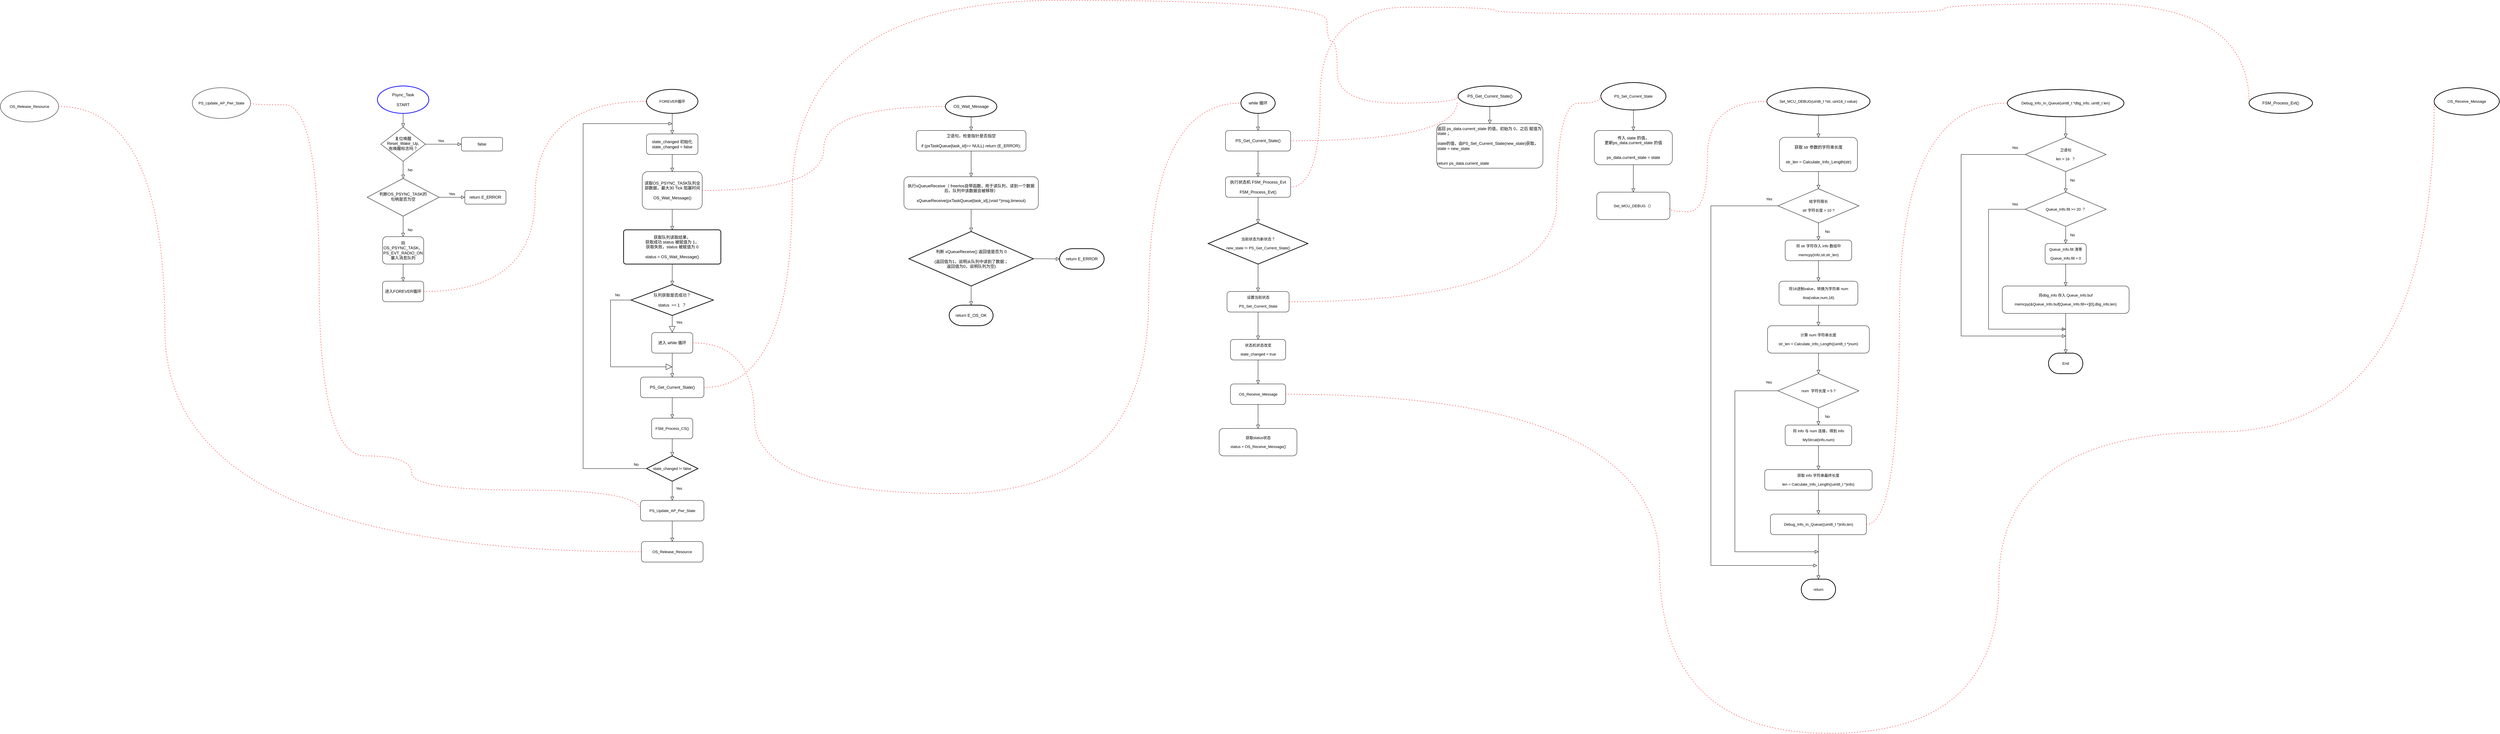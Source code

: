 <mxfile version="21.1.1" type="github">
  <diagram id="C5RBs43oDa-KdzZeNtuy" name="Page-1">
    <mxGraphModel dx="4361" dy="1965" grid="1" gridSize="10" guides="1" tooltips="1" connect="1" arrows="1" fold="1" page="1" pageScale="1" pageWidth="827" pageHeight="1169" math="0" shadow="0">
      <root>
        <mxCell id="WIyWlLk6GJQsqaUBKTNV-0" />
        <mxCell id="WIyWlLk6GJQsqaUBKTNV-1" parent="WIyWlLk6GJQsqaUBKTNV-0" />
        <mxCell id="h0zI696RxbgCG7kidYG2-146" value="" style="edgeStyle=orthogonalEdgeStyle;shape=connector;rounded=0;orthogonalLoop=1;jettySize=auto;html=1;shadow=0;labelBackgroundColor=none;strokeColor=default;strokeWidth=1;fontFamily=Helvetica;fontSize=11;fontColor=default;endArrow=block;endFill=0;endSize=8;" edge="1" parent="WIyWlLk6GJQsqaUBKTNV-1" source="h0zI696RxbgCG7kidYG2-1" target="h0zI696RxbgCG7kidYG2-6">
          <mxGeometry relative="1" as="geometry" />
        </mxCell>
        <mxCell id="h0zI696RxbgCG7kidYG2-1" value="state_changed 初始化&lt;br&gt;state_changed = false" style="rounded=1;whiteSpace=wrap;html=1;" vertex="1" parent="WIyWlLk6GJQsqaUBKTNV-1">
          <mxGeometry x="-35" y="170" width="150" height="60" as="geometry" />
        </mxCell>
        <mxCell id="h0zI696RxbgCG7kidYG2-145" value="" style="edgeStyle=orthogonalEdgeStyle;shape=connector;rounded=0;orthogonalLoop=1;jettySize=auto;html=1;shadow=0;labelBackgroundColor=none;strokeColor=default;strokeWidth=1;fontFamily=Helvetica;fontSize=11;fontColor=default;endArrow=block;endFill=0;endSize=8;" edge="1" parent="WIyWlLk6GJQsqaUBKTNV-1" source="h0zI696RxbgCG7kidYG2-6" target="h0zI696RxbgCG7kidYG2-34">
          <mxGeometry relative="1" as="geometry" />
        </mxCell>
        <mxCell id="h0zI696RxbgCG7kidYG2-6" value="读取OS_PSYNC_TASK队列全部数据，最大30 Tick 阻塞时间&lt;br&gt;&lt;br&gt;OS_Wait_Message()" style="rounded=1;whiteSpace=wrap;html=1;" vertex="1" parent="WIyWlLk6GJQsqaUBKTNV-1">
          <mxGeometry x="-47.5" y="280" width="175" height="110" as="geometry" />
        </mxCell>
        <mxCell id="h0zI696RxbgCG7kidYG2-151" value="" style="edgeStyle=orthogonalEdgeStyle;shape=connector;rounded=0;orthogonalLoop=1;jettySize=auto;html=1;shadow=0;labelBackgroundColor=none;strokeColor=default;strokeWidth=1;fontFamily=Helvetica;fontSize=11;fontColor=default;endArrow=block;endFill=0;endSize=8;" edge="1" parent="WIyWlLk6GJQsqaUBKTNV-1" source="h0zI696RxbgCG7kidYG2-9" target="h0zI696RxbgCG7kidYG2-16">
          <mxGeometry relative="1" as="geometry" />
        </mxCell>
        <mxCell id="h0zI696RxbgCG7kidYG2-9" value="卫语句，检查指针是否指空&lt;br&gt;&lt;br&gt;if (pxTaskQueue[task_id]== NULL) return (E_ERROR);" style="rounded=1;whiteSpace=wrap;html=1;" vertex="1" parent="WIyWlLk6GJQsqaUBKTNV-1">
          <mxGeometry x="752" y="160" width="320" height="60" as="geometry" />
        </mxCell>
        <mxCell id="h0zI696RxbgCG7kidYG2-152" value="" style="edgeStyle=orthogonalEdgeStyle;shape=connector;rounded=0;orthogonalLoop=1;jettySize=auto;html=1;shadow=0;labelBackgroundColor=none;strokeColor=default;strokeWidth=1;fontFamily=Helvetica;fontSize=11;fontColor=default;endArrow=block;endFill=0;endSize=8;" edge="1" parent="WIyWlLk6GJQsqaUBKTNV-1" source="h0zI696RxbgCG7kidYG2-16" target="h0zI696RxbgCG7kidYG2-22">
          <mxGeometry relative="1" as="geometry" />
        </mxCell>
        <mxCell id="h0zI696RxbgCG7kidYG2-16" value="执行xQueueReceive（ freertos自带函数，用于读队列，读到一个数据后，队列中该数据会被移除）&lt;br&gt;&lt;br&gt;xQueueReceive(pxTaskQueue[task_id],(void *)msg,timeout)" style="rounded=1;whiteSpace=wrap;html=1;" vertex="1" parent="WIyWlLk6GJQsqaUBKTNV-1">
          <mxGeometry x="716" y="295" width="392" height="95" as="geometry" />
        </mxCell>
        <mxCell id="h0zI696RxbgCG7kidYG2-153" value="" style="edgeStyle=orthogonalEdgeStyle;shape=connector;rounded=0;orthogonalLoop=1;jettySize=auto;html=1;shadow=0;labelBackgroundColor=none;strokeColor=default;strokeWidth=1;fontFamily=Helvetica;fontSize=11;fontColor=default;endArrow=block;endFill=0;endSize=8;" edge="1" parent="WIyWlLk6GJQsqaUBKTNV-1" source="h0zI696RxbgCG7kidYG2-22" target="h0zI696RxbgCG7kidYG2-29">
          <mxGeometry relative="1" as="geometry" />
        </mxCell>
        <mxCell id="h0zI696RxbgCG7kidYG2-154" value="" style="edgeStyle=orthogonalEdgeStyle;shape=connector;rounded=0;orthogonalLoop=1;jettySize=auto;html=1;shadow=0;labelBackgroundColor=none;strokeColor=default;strokeWidth=1;fontFamily=Helvetica;fontSize=11;fontColor=default;endArrow=block;endFill=0;endSize=8;" edge="1" parent="WIyWlLk6GJQsqaUBKTNV-1" source="h0zI696RxbgCG7kidYG2-22" target="h0zI696RxbgCG7kidYG2-26">
          <mxGeometry relative="1" as="geometry" />
        </mxCell>
        <mxCell id="h0zI696RxbgCG7kidYG2-22" value="判断 xQueueReceive() 返回值是否为 0&lt;br&gt;&lt;br&gt;(返回值为1，说明从队列中读到了数据；&lt;br&gt;返回值为0，说明队列为空)" style="strokeWidth=2;html=1;shape=mxgraph.flowchart.decision;whiteSpace=wrap;rounded=1;strokeColor=default;fontFamily=Helvetica;fontSize=12;fontColor=default;fillColor=default;" vertex="1" parent="WIyWlLk6GJQsqaUBKTNV-1">
          <mxGeometry x="730.5" y="455" width="363" height="159" as="geometry" />
        </mxCell>
        <mxCell id="h0zI696RxbgCG7kidYG2-26" value="return&amp;nbsp;E_OS_OK" style="strokeWidth=2;html=1;shape=mxgraph.flowchart.terminator;whiteSpace=wrap;rounded=1;strokeColor=default;fontFamily=Helvetica;fontSize=12;fontColor=default;fillColor=default;" vertex="1" parent="WIyWlLk6GJQsqaUBKTNV-1">
          <mxGeometry x="848" y="670" width="128" height="60" as="geometry" />
        </mxCell>
        <mxCell id="h0zI696RxbgCG7kidYG2-150" value="" style="edgeStyle=orthogonalEdgeStyle;shape=connector;rounded=0;orthogonalLoop=1;jettySize=auto;html=1;shadow=0;labelBackgroundColor=none;strokeColor=default;strokeWidth=1;fontFamily=Helvetica;fontSize=11;fontColor=default;endArrow=block;endFill=0;endSize=8;" edge="1" parent="WIyWlLk6GJQsqaUBKTNV-1" source="h0zI696RxbgCG7kidYG2-28" target="h0zI696RxbgCG7kidYG2-9">
          <mxGeometry relative="1" as="geometry" />
        </mxCell>
        <mxCell id="h0zI696RxbgCG7kidYG2-28" value="OS_Wait_Message" style="strokeWidth=2;html=1;shape=mxgraph.flowchart.start_1;whiteSpace=wrap;rounded=1;strokeColor=default;fontFamily=Helvetica;fontSize=12;fontColor=default;fillColor=default;" vertex="1" parent="WIyWlLk6GJQsqaUBKTNV-1">
          <mxGeometry x="837" y="60" width="150" height="60" as="geometry" />
        </mxCell>
        <mxCell id="h0zI696RxbgCG7kidYG2-29" value="return&amp;nbsp;E_ERROR" style="strokeWidth=2;html=1;shape=mxgraph.flowchart.terminator;whiteSpace=wrap;rounded=1;strokeColor=default;fontFamily=Helvetica;fontSize=12;fontColor=default;fillColor=default;" vertex="1" parent="WIyWlLk6GJQsqaUBKTNV-1">
          <mxGeometry x="1170" y="505" width="130" height="60" as="geometry" />
        </mxCell>
        <mxCell id="h0zI696RxbgCG7kidYG2-116" value="" style="edgeStyle=orthogonalEdgeStyle;shape=connector;rounded=0;orthogonalLoop=1;jettySize=auto;html=1;shadow=0;labelBackgroundColor=none;strokeColor=default;strokeWidth=1;fontFamily=Helvetica;fontSize=11;fontColor=default;endArrow=block;endFill=0;endSize=8;" edge="1" parent="WIyWlLk6GJQsqaUBKTNV-1" source="h0zI696RxbgCG7kidYG2-34" target="h0zI696RxbgCG7kidYG2-37">
          <mxGeometry relative="1" as="geometry" />
        </mxCell>
        <mxCell id="h0zI696RxbgCG7kidYG2-34" value="获取队列读取结果，&lt;br&gt;获取成功 status 被赋值为 1，&lt;br&gt;获取失败，status 被赋值为 0&lt;br&gt;&lt;br&gt;status = OS_Wait_Message()" style="rounded=1;whiteSpace=wrap;html=1;absoluteArcSize=1;arcSize=14;strokeWidth=2;strokeColor=default;fontFamily=Helvetica;fontSize=12;fontColor=default;fillColor=default;fontStyle=0" vertex="1" parent="WIyWlLk6GJQsqaUBKTNV-1">
          <mxGeometry x="-101.87" y="450" width="283.75" height="100" as="geometry" />
        </mxCell>
        <mxCell id="h0zI696RxbgCG7kidYG2-37" value="队列获取是否成功？&lt;br&gt;&lt;br&gt;status&amp;nbsp; == 1&amp;nbsp; ？" style="strokeWidth=2;html=1;shape=mxgraph.flowchart.decision;whiteSpace=wrap;rounded=1;strokeColor=default;fontFamily=Helvetica;fontSize=12;fontColor=default;fillColor=default;" vertex="1" parent="WIyWlLk6GJQsqaUBKTNV-1">
          <mxGeometry x="-80" y="610" width="240" height="90" as="geometry" />
        </mxCell>
        <mxCell id="h0zI696RxbgCG7kidYG2-200" value="" style="edgeStyle=orthogonalEdgeStyle;shape=connector;rounded=0;orthogonalLoop=1;jettySize=auto;html=1;shadow=0;labelBackgroundColor=none;strokeColor=default;strokeWidth=1;fontFamily=Helvetica;fontSize=11;fontColor=default;endArrow=block;endFill=0;endSize=8;" edge="1" parent="WIyWlLk6GJQsqaUBKTNV-1" source="h0zI696RxbgCG7kidYG2-40" target="h0zI696RxbgCG7kidYG2-198">
          <mxGeometry relative="1" as="geometry" />
        </mxCell>
        <mxCell id="h0zI696RxbgCG7kidYG2-40" value="PS_Get_Current_State()" style="rounded=1;whiteSpace=wrap;html=1;strokeColor=default;fontFamily=Helvetica;fontSize=12;fontColor=default;fillColor=default;" vertex="1" parent="WIyWlLk6GJQsqaUBKTNV-1">
          <mxGeometry x="1654" y="160" width="190" height="60" as="geometry" />
        </mxCell>
        <mxCell id="h0zI696RxbgCG7kidYG2-77" value="" style="edgeStyle=orthogonalEdgeStyle;shape=connector;rounded=0;orthogonalLoop=1;jettySize=auto;html=1;shadow=0;labelBackgroundColor=none;strokeColor=default;strokeWidth=1;fontFamily=Helvetica;fontSize=11;fontColor=default;endArrow=block;endFill=0;endSize=8;exitX=0.5;exitY=1;exitDx=0;exitDy=0;" edge="1" parent="WIyWlLk6GJQsqaUBKTNV-1" source="h0zI696RxbgCG7kidYG2-44" target="h0zI696RxbgCG7kidYG2-54">
          <mxGeometry relative="1" as="geometry">
            <Array as="points" />
          </mxGeometry>
        </mxCell>
        <mxCell id="h0zI696RxbgCG7kidYG2-44" value="进入 while 循环" style="rounded=1;whiteSpace=wrap;html=1;strokeColor=default;fontFamily=Helvetica;fontSize=12;fontColor=default;fillColor=default;" vertex="1" parent="WIyWlLk6GJQsqaUBKTNV-1">
          <mxGeometry x="-20" y="750" width="120" height="60" as="geometry" />
        </mxCell>
        <mxCell id="h0zI696RxbgCG7kidYG2-155" value="" style="edgeStyle=orthogonalEdgeStyle;shape=connector;rounded=0;orthogonalLoop=1;jettySize=auto;html=1;shadow=0;labelBackgroundColor=none;strokeColor=default;strokeWidth=1;fontFamily=Helvetica;fontSize=11;fontColor=default;endArrow=block;endFill=0;endSize=8;" edge="1" parent="WIyWlLk6GJQsqaUBKTNV-1" source="h0zI696RxbgCG7kidYG2-45" target="h0zI696RxbgCG7kidYG2-40">
          <mxGeometry relative="1" as="geometry" />
        </mxCell>
        <mxCell id="h0zI696RxbgCG7kidYG2-45" value="while 循环" style="strokeWidth=2;html=1;shape=mxgraph.flowchart.start_1;whiteSpace=wrap;rounded=1;strokeColor=default;fontFamily=Helvetica;fontSize=12;fontColor=default;fillColor=default;" vertex="1" parent="WIyWlLk6GJQsqaUBKTNV-1">
          <mxGeometry x="1699" y="50" width="100" height="60" as="geometry" />
        </mxCell>
        <mxCell id="h0zI696RxbgCG7kidYG2-51" value="" style="endArrow=none;dashed=1;html=1;dashPattern=1 3;strokeWidth=2;rounded=0;fontFamily=Helvetica;fontSize=12;fontColor=default;exitX=1;exitY=0.5;exitDx=0;exitDy=0;entryX=0;entryY=0.5;entryDx=0;entryDy=0;entryPerimeter=0;edgeStyle=orthogonalEdgeStyle;curved=1;fillColor=#FF3333;strokeColor=#FF3333;" edge="1" parent="WIyWlLk6GJQsqaUBKTNV-1" source="h0zI696RxbgCG7kidYG2-6" target="h0zI696RxbgCG7kidYG2-28">
          <mxGeometry width="50" height="50" relative="1" as="geometry">
            <mxPoint x="330" y="520" as="sourcePoint" />
            <mxPoint x="550" y="470" as="targetPoint" />
          </mxGeometry>
        </mxCell>
        <mxCell id="h0zI696RxbgCG7kidYG2-53" value="" style="endArrow=none;dashed=1;html=1;dashPattern=1 3;strokeWidth=2;rounded=0;fontFamily=Helvetica;fontSize=12;fontColor=default;exitX=1;exitY=0.5;exitDx=0;exitDy=0;edgeStyle=orthogonalEdgeStyle;curved=1;fillColor=#FF3333;strokeColor=#FF3333;entryX=0;entryY=0.5;entryDx=0;entryDy=0;entryPerimeter=0;" edge="1" parent="WIyWlLk6GJQsqaUBKTNV-1" source="h0zI696RxbgCG7kidYG2-44" target="h0zI696RxbgCG7kidYG2-45">
          <mxGeometry width="50" height="50" relative="1" as="geometry">
            <mxPoint x="970.43" y="885" as="sourcePoint" />
            <mxPoint x="1690" y="80" as="targetPoint" />
            <Array as="points">
              <mxPoint x="280" y="1220" />
              <mxPoint x="1430" y="1220" />
              <mxPoint x="1430" y="80" />
            </Array>
          </mxGeometry>
        </mxCell>
        <mxCell id="h0zI696RxbgCG7kidYG2-158" value="" style="edgeStyle=orthogonalEdgeStyle;shape=connector;rounded=0;orthogonalLoop=1;jettySize=auto;html=1;shadow=0;labelBackgroundColor=none;strokeColor=default;strokeWidth=1;fontFamily=Helvetica;fontSize=11;fontColor=default;endArrow=block;endFill=0;endSize=8;" edge="1" parent="WIyWlLk6GJQsqaUBKTNV-1" source="h0zI696RxbgCG7kidYG2-54" target="h0zI696RxbgCG7kidYG2-157">
          <mxGeometry relative="1" as="geometry" />
        </mxCell>
        <mxCell id="h0zI696RxbgCG7kidYG2-54" value="PS_Get_Current_State()" style="rounded=1;whiteSpace=wrap;html=1;strokeColor=default;fontFamily=Helvetica;fontSize=12;fontColor=default;fillColor=default;" vertex="1" parent="WIyWlLk6GJQsqaUBKTNV-1">
          <mxGeometry x="-52.49" y="880" width="185" height="60" as="geometry" />
        </mxCell>
        <mxCell id="h0zI696RxbgCG7kidYG2-55" value="返回 ps_data.current_state 的值，初始为 0，之后 赋值为 state；&lt;br&gt;&lt;br&gt;&lt;div style=&quot;&quot;&gt;&lt;span style=&quot;background-color: initial;&quot;&gt;state的值，由PS_Set_Current_State(new_state)获取，state = new_state&lt;/span&gt;&lt;/div&gt;&lt;br&gt;&lt;br&gt;return&amp;nbsp;ps_data.current_state" style="rounded=1;whiteSpace=wrap;html=1;strokeColor=default;fontFamily=Helvetica;fontSize=12;fontColor=default;fillColor=default;align=left;" vertex="1" parent="WIyWlLk6GJQsqaUBKTNV-1">
          <mxGeometry x="2270" y="140" width="310" height="130" as="geometry" />
        </mxCell>
        <mxCell id="h0zI696RxbgCG7kidYG2-156" value="" style="edgeStyle=orthogonalEdgeStyle;shape=connector;rounded=0;orthogonalLoop=1;jettySize=auto;html=1;shadow=0;labelBackgroundColor=none;strokeColor=default;strokeWidth=1;fontFamily=Helvetica;fontSize=11;fontColor=default;endArrow=block;endFill=0;endSize=8;" edge="1" parent="WIyWlLk6GJQsqaUBKTNV-1" source="h0zI696RxbgCG7kidYG2-57" target="h0zI696RxbgCG7kidYG2-55">
          <mxGeometry relative="1" as="geometry" />
        </mxCell>
        <mxCell id="h0zI696RxbgCG7kidYG2-57" value="PS_Get_Current_State()" style="strokeWidth=2;html=1;shape=mxgraph.flowchart.start_1;whiteSpace=wrap;rounded=1;strokeColor=default;fontFamily=Helvetica;fontSize=12;fontColor=default;fillColor=default;" vertex="1" parent="WIyWlLk6GJQsqaUBKTNV-1">
          <mxGeometry x="2332.5" y="30" width="185" height="60" as="geometry" />
        </mxCell>
        <mxCell id="h0zI696RxbgCG7kidYG2-82" value="" style="endArrow=none;dashed=1;html=1;dashPattern=1 3;strokeWidth=2;rounded=0;fontFamily=Helvetica;fontSize=12;fontColor=default;edgeStyle=orthogonalEdgeStyle;curved=1;fillColor=#FF3333;strokeColor=#FF3333;entryX=0;entryY=0.5;entryDx=0;entryDy=0;entryPerimeter=0;exitX=1;exitY=0.5;exitDx=0;exitDy=0;" edge="1" parent="WIyWlLk6GJQsqaUBKTNV-1" source="h0zI696RxbgCG7kidYG2-54" target="h0zI696RxbgCG7kidYG2-57">
          <mxGeometry width="50" height="50" relative="1" as="geometry">
            <mxPoint x="490" y="1500" as="sourcePoint" />
            <mxPoint x="1909.51" y="270" as="targetPoint" />
            <Array as="points">
              <mxPoint x="390" y="910" />
              <mxPoint x="390" y="-220" />
              <mxPoint x="1950" y="-220" />
              <mxPoint x="1950" y="-100" />
              <mxPoint x="1980" y="-100" />
              <mxPoint x="1980" y="80" />
            </Array>
          </mxGeometry>
        </mxCell>
        <mxCell id="h0zI696RxbgCG7kidYG2-122" value="Yes" style="endArrow=block;endSize=16;endFill=0;html=1;rounded=0;shadow=0;labelBackgroundColor=none;strokeColor=default;strokeWidth=1;fontFamily=Helvetica;fontSize=11;fontColor=default;shape=connector;exitX=0.5;exitY=1;exitDx=0;exitDy=0;exitPerimeter=0;" edge="1" parent="WIyWlLk6GJQsqaUBKTNV-1" source="h0zI696RxbgCG7kidYG2-37" target="h0zI696RxbgCG7kidYG2-44">
          <mxGeometry x="-0.2" y="20" width="160" relative="1" as="geometry">
            <mxPoint x="140" y="890" as="sourcePoint" />
            <mxPoint x="300" y="890" as="targetPoint" />
            <mxPoint as="offset" />
          </mxGeometry>
        </mxCell>
        <mxCell id="h0zI696RxbgCG7kidYG2-144" value="No" style="endArrow=block;endSize=16;endFill=0;html=1;rounded=0;shadow=0;labelBackgroundColor=none;strokeColor=default;strokeWidth=1;fontFamily=Helvetica;fontSize=11;fontColor=default;shape=connector;exitX=0;exitY=0.5;exitDx=0;exitDy=0;exitPerimeter=0;" edge="1" parent="WIyWlLk6GJQsqaUBKTNV-1" source="h0zI696RxbgCG7kidYG2-37">
          <mxGeometry x="-0.816" y="-15" width="160" relative="1" as="geometry">
            <mxPoint x="60" y="720" as="sourcePoint" />
            <mxPoint x="40" y="850" as="targetPoint" />
            <Array as="points">
              <mxPoint x="-140" y="655" />
              <mxPoint x="-140" y="850" />
            </Array>
            <mxPoint as="offset" />
          </mxGeometry>
        </mxCell>
        <mxCell id="h0zI696RxbgCG7kidYG2-160" value="" style="edgeStyle=orthogonalEdgeStyle;shape=connector;rounded=0;orthogonalLoop=1;jettySize=auto;html=1;shadow=0;labelBackgroundColor=none;strokeColor=default;strokeWidth=1;fontFamily=Helvetica;fontSize=11;fontColor=default;endArrow=block;endFill=0;endSize=8;" edge="1" parent="WIyWlLk6GJQsqaUBKTNV-1" source="h0zI696RxbgCG7kidYG2-157" target="h0zI696RxbgCG7kidYG2-159">
          <mxGeometry relative="1" as="geometry" />
        </mxCell>
        <mxCell id="h0zI696RxbgCG7kidYG2-157" value="FSM_Process_CS()" style="rounded=1;whiteSpace=wrap;html=1;shadow=0;strokeColor=default;strokeWidth=1;fontFamily=Helvetica;fontSize=11;fontColor=default;fillColor=default;" vertex="1" parent="WIyWlLk6GJQsqaUBKTNV-1">
          <mxGeometry x="-20" y="1000" width="120" height="60" as="geometry" />
        </mxCell>
        <mxCell id="h0zI696RxbgCG7kidYG2-162" value="" style="edgeStyle=orthogonalEdgeStyle;shape=connector;rounded=0;orthogonalLoop=1;jettySize=auto;html=1;shadow=0;labelBackgroundColor=none;strokeColor=default;strokeWidth=1;fontFamily=Helvetica;fontSize=11;fontColor=default;endArrow=block;endFill=0;endSize=8;" edge="1" parent="WIyWlLk6GJQsqaUBKTNV-1" source="h0zI696RxbgCG7kidYG2-159" target="h0zI696RxbgCG7kidYG2-161">
          <mxGeometry relative="1" as="geometry" />
        </mxCell>
        <mxCell id="h0zI696RxbgCG7kidYG2-184" style="edgeStyle=orthogonalEdgeStyle;shape=connector;rounded=0;orthogonalLoop=1;jettySize=auto;html=1;exitX=0;exitY=0.5;exitDx=0;exitDy=0;exitPerimeter=0;shadow=0;labelBackgroundColor=none;strokeColor=default;strokeWidth=1;fontFamily=Helvetica;fontSize=11;fontColor=default;endArrow=block;endFill=0;endSize=8;" edge="1" parent="WIyWlLk6GJQsqaUBKTNV-1" source="h0zI696RxbgCG7kidYG2-159">
          <mxGeometry relative="1" as="geometry">
            <mxPoint x="40" y="140" as="targetPoint" />
            <Array as="points">
              <mxPoint x="-220" y="1147" />
              <mxPoint x="-220" y="140" />
            </Array>
          </mxGeometry>
        </mxCell>
        <mxCell id="h0zI696RxbgCG7kidYG2-159" value="state_changed != false" style="strokeWidth=2;html=1;shape=mxgraph.flowchart.decision;whiteSpace=wrap;shadow=0;strokeColor=default;fontFamily=Helvetica;fontSize=11;fontColor=default;fillColor=default;" vertex="1" parent="WIyWlLk6GJQsqaUBKTNV-1">
          <mxGeometry x="-34.99" y="1110" width="150" height="74" as="geometry" />
        </mxCell>
        <mxCell id="h0zI696RxbgCG7kidYG2-164" value="" style="edgeStyle=orthogonalEdgeStyle;shape=connector;rounded=0;orthogonalLoop=1;jettySize=auto;html=1;shadow=0;labelBackgroundColor=none;strokeColor=default;strokeWidth=1;fontFamily=Helvetica;fontSize=11;fontColor=default;endArrow=block;endFill=0;endSize=8;" edge="1" parent="WIyWlLk6GJQsqaUBKTNV-1" source="h0zI696RxbgCG7kidYG2-161" target="h0zI696RxbgCG7kidYG2-163">
          <mxGeometry relative="1" as="geometry" />
        </mxCell>
        <mxCell id="h0zI696RxbgCG7kidYG2-161" value="PS_Update_AP_Pwr_State" style="rounded=1;whiteSpace=wrap;html=1;shadow=0;strokeColor=default;strokeWidth=1;fontFamily=Helvetica;fontSize=11;fontColor=default;fillColor=default;" vertex="1" parent="WIyWlLk6GJQsqaUBKTNV-1">
          <mxGeometry x="-52.49" y="1240" width="185" height="60" as="geometry" />
        </mxCell>
        <mxCell id="h0zI696RxbgCG7kidYG2-163" value="OS_Release_Resource" style="rounded=1;whiteSpace=wrap;html=1;shadow=0;strokeColor=default;strokeWidth=1;fontFamily=Helvetica;fontSize=11;fontColor=default;fillColor=default;" vertex="1" parent="WIyWlLk6GJQsqaUBKTNV-1">
          <mxGeometry x="-50" y="1360" width="180" height="60" as="geometry" />
        </mxCell>
        <mxCell id="h0zI696RxbgCG7kidYG2-165" value="No" style="rounded=0;html=1;jettySize=auto;orthogonalLoop=1;fontSize=11;endArrow=block;endFill=0;endSize=8;strokeWidth=1;shadow=0;labelBackgroundColor=none;edgeStyle=orthogonalEdgeStyle;" edge="1" parent="WIyWlLk6GJQsqaUBKTNV-1" source="h0zI696RxbgCG7kidYG2-167" target="h0zI696RxbgCG7kidYG2-171">
          <mxGeometry y="20" relative="1" as="geometry">
            <mxPoint as="offset" />
            <Array as="points">
              <mxPoint x="-745" y="300" />
            </Array>
          </mxGeometry>
        </mxCell>
        <mxCell id="h0zI696RxbgCG7kidYG2-166" value="Yes" style="edgeStyle=orthogonalEdgeStyle;rounded=0;html=1;jettySize=auto;orthogonalLoop=1;fontSize=11;endArrow=block;endFill=0;endSize=8;strokeWidth=1;shadow=0;labelBackgroundColor=none;" edge="1" parent="WIyWlLk6GJQsqaUBKTNV-1" source="h0zI696RxbgCG7kidYG2-167" target="h0zI696RxbgCG7kidYG2-168">
          <mxGeometry x="-0.143" y="10" relative="1" as="geometry">
            <mxPoint as="offset" />
          </mxGeometry>
        </mxCell>
        <mxCell id="h0zI696RxbgCG7kidYG2-167" value="复位唤醒Reset_Wake_Up,&lt;br&gt;有唤醒标志吗？" style="rhombus;whiteSpace=wrap;html=1;shadow=0;fontFamily=Helvetica;fontSize=12;align=center;strokeWidth=1;spacing=6;spacingTop=-4;" vertex="1" parent="WIyWlLk6GJQsqaUBKTNV-1">
          <mxGeometry x="-810" y="150" width="130" height="100" as="geometry" />
        </mxCell>
        <mxCell id="h0zI696RxbgCG7kidYG2-168" value="false" style="rounded=1;whiteSpace=wrap;html=1;fontSize=12;glass=0;strokeWidth=1;shadow=0;" vertex="1" parent="WIyWlLk6GJQsqaUBKTNV-1">
          <mxGeometry x="-575" y="180" width="120" height="40" as="geometry" />
        </mxCell>
        <mxCell id="h0zI696RxbgCG7kidYG2-169" value="No" style="rounded=0;html=1;jettySize=auto;orthogonalLoop=1;fontSize=11;endArrow=block;endFill=0;endSize=8;strokeWidth=1;shadow=0;labelBackgroundColor=none;edgeStyle=orthogonalEdgeStyle;" edge="1" parent="WIyWlLk6GJQsqaUBKTNV-1" source="h0zI696RxbgCG7kidYG2-171" target="h0zI696RxbgCG7kidYG2-173">
          <mxGeometry x="0.333" y="20" relative="1" as="geometry">
            <mxPoint as="offset" />
          </mxGeometry>
        </mxCell>
        <mxCell id="h0zI696RxbgCG7kidYG2-170" value="Yes" style="edgeStyle=orthogonalEdgeStyle;rounded=0;html=1;jettySize=auto;orthogonalLoop=1;fontSize=11;endArrow=block;endFill=0;endSize=8;strokeWidth=1;shadow=0;labelBackgroundColor=none;" edge="1" parent="WIyWlLk6GJQsqaUBKTNV-1" source="h0zI696RxbgCG7kidYG2-171" target="h0zI696RxbgCG7kidYG2-174">
          <mxGeometry x="-0.009" y="10" relative="1" as="geometry">
            <mxPoint as="offset" />
          </mxGeometry>
        </mxCell>
        <mxCell id="h0zI696RxbgCG7kidYG2-171" value="判断OS_PSYNC_TASK的&lt;br&gt;句柄是否为空" style="rhombus;whiteSpace=wrap;html=1;shadow=0;fontFamily=Helvetica;fontSize=12;align=center;strokeWidth=1;spacing=6;spacingTop=-4;" vertex="1" parent="WIyWlLk6GJQsqaUBKTNV-1">
          <mxGeometry x="-850" y="300" width="210" height="110" as="geometry" />
        </mxCell>
        <mxCell id="h0zI696RxbgCG7kidYG2-172" value="" style="edgeStyle=orthogonalEdgeStyle;shape=connector;rounded=0;orthogonalLoop=1;jettySize=auto;html=1;shadow=0;labelBackgroundColor=none;strokeColor=default;strokeWidth=1;fontFamily=Helvetica;fontSize=11;fontColor=default;endArrow=block;endFill=0;endSize=8;" edge="1" parent="WIyWlLk6GJQsqaUBKTNV-1" source="h0zI696RxbgCG7kidYG2-173">
          <mxGeometry relative="1" as="geometry">
            <mxPoint x="-745" y="600" as="targetPoint" />
          </mxGeometry>
        </mxCell>
        <mxCell id="h0zI696RxbgCG7kidYG2-173" value="将OS_PSYNC_TASK、PS_EVT_RADIO_ON塞入消息队列" style="rounded=1;whiteSpace=wrap;html=1;fontSize=12;glass=0;strokeWidth=1;shadow=0;" vertex="1" parent="WIyWlLk6GJQsqaUBKTNV-1">
          <mxGeometry x="-805" y="470" width="120" height="80" as="geometry" />
        </mxCell>
        <mxCell id="h0zI696RxbgCG7kidYG2-174" value="return&amp;nbsp;E_ERROR" style="rounded=1;whiteSpace=wrap;html=1;fontSize=12;glass=0;strokeWidth=1;shadow=0;" vertex="1" parent="WIyWlLk6GJQsqaUBKTNV-1">
          <mxGeometry x="-565" y="335" width="120" height="40" as="geometry" />
        </mxCell>
        <mxCell id="h0zI696RxbgCG7kidYG2-175" value="" style="edgeStyle=orthogonalEdgeStyle;shape=connector;rounded=0;orthogonalLoop=1;jettySize=auto;html=1;shadow=0;labelBackgroundColor=none;strokeColor=default;strokeWidth=1;fontFamily=Helvetica;fontSize=11;fontColor=default;endArrow=block;endFill=0;endSize=8;" edge="1" parent="WIyWlLk6GJQsqaUBKTNV-1" source="h0zI696RxbgCG7kidYG2-176" target="h0zI696RxbgCG7kidYG2-167">
          <mxGeometry relative="1" as="geometry" />
        </mxCell>
        <mxCell id="h0zI696RxbgCG7kidYG2-176" value="Psync_Task&lt;br&gt;&lt;br&gt;START" style="strokeWidth=2;html=1;shape=mxgraph.flowchart.start_1;whiteSpace=wrap;rounded=1;strokeColor=#0000FF;fontFamily=Helvetica;fontSize=12;fontColor=default;fillColor=default;" vertex="1" parent="WIyWlLk6GJQsqaUBKTNV-1">
          <mxGeometry x="-819.99" y="30" width="150" height="80" as="geometry" />
        </mxCell>
        <mxCell id="h0zI696RxbgCG7kidYG2-177" value="进入FOREVER循环" style="rounded=1;whiteSpace=wrap;html=1;" vertex="1" parent="WIyWlLk6GJQsqaUBKTNV-1">
          <mxGeometry x="-804.99" y="600" width="120" height="60" as="geometry" />
        </mxCell>
        <mxCell id="h0zI696RxbgCG7kidYG2-185" value="" style="edgeStyle=orthogonalEdgeStyle;shape=connector;rounded=0;orthogonalLoop=1;jettySize=auto;html=1;shadow=0;labelBackgroundColor=none;strokeColor=default;strokeWidth=1;fontFamily=Helvetica;fontSize=11;fontColor=default;endArrow=block;endFill=0;endSize=8;" edge="1" parent="WIyWlLk6GJQsqaUBKTNV-1" source="h0zI696RxbgCG7kidYG2-178" target="h0zI696RxbgCG7kidYG2-1">
          <mxGeometry relative="1" as="geometry" />
        </mxCell>
        <mxCell id="h0zI696RxbgCG7kidYG2-178" value="FOREVER循环" style="strokeWidth=2;html=1;shape=mxgraph.flowchart.start_1;whiteSpace=wrap;shadow=0;strokeColor=default;fontFamily=Helvetica;fontSize=11;fontColor=default;fillColor=default;" vertex="1" parent="WIyWlLk6GJQsqaUBKTNV-1">
          <mxGeometry x="-34.99" y="40" width="150" height="70" as="geometry" />
        </mxCell>
        <mxCell id="h0zI696RxbgCG7kidYG2-182" value="" style="endArrow=none;dashed=1;html=1;dashPattern=1 3;strokeWidth=2;rounded=0;shadow=0;labelBackgroundColor=none;strokeColor=#FF3333;fontFamily=Helvetica;fontSize=11;fontColor=default;endSize=8;shape=connector;exitX=1;exitY=0.5;exitDx=0;exitDy=0;entryX=0;entryY=0.5;entryDx=0;entryDy=0;entryPerimeter=0;edgeStyle=orthogonalEdgeStyle;curved=1;" edge="1" parent="WIyWlLk6GJQsqaUBKTNV-1" source="h0zI696RxbgCG7kidYG2-177" target="h0zI696RxbgCG7kidYG2-178">
          <mxGeometry width="50" height="50" relative="1" as="geometry">
            <mxPoint x="-340" y="470" as="sourcePoint" />
            <mxPoint x="-290" y="420" as="targetPoint" />
          </mxGeometry>
        </mxCell>
        <mxCell id="h0zI696RxbgCG7kidYG2-186" value="Yes" style="text;html=1;strokeColor=none;fillColor=none;align=center;verticalAlign=middle;whiteSpace=wrap;rounded=0;fontSize=11;fontFamily=Helvetica;fontColor=default;" vertex="1" parent="WIyWlLk6GJQsqaUBKTNV-1">
          <mxGeometry x="30" y="1190" width="60" height="30" as="geometry" />
        </mxCell>
        <mxCell id="h0zI696RxbgCG7kidYG2-187" value="No" style="text;html=1;strokeColor=none;fillColor=none;align=center;verticalAlign=middle;whiteSpace=wrap;rounded=0;fontSize=11;fontFamily=Helvetica;fontColor=default;" vertex="1" parent="WIyWlLk6GJQsqaUBKTNV-1">
          <mxGeometry x="-94.99" y="1120" width="60" height="30" as="geometry" />
        </mxCell>
        <mxCell id="h0zI696RxbgCG7kidYG2-188" value="PS_Update_AP_Pwr_State" style="ellipse;whiteSpace=wrap;html=1;shadow=0;strokeColor=default;strokeWidth=1;fontFamily=Helvetica;fontSize=11;fontColor=default;fillColor=default;" vertex="1" parent="WIyWlLk6GJQsqaUBKTNV-1">
          <mxGeometry x="-1360" y="35" width="170" height="90" as="geometry" />
        </mxCell>
        <mxCell id="h0zI696RxbgCG7kidYG2-190" value="" style="endArrow=none;dashed=1;html=1;dashPattern=1 3;strokeWidth=2;rounded=0;shadow=0;labelBackgroundColor=none;strokeColor=#FF3333;fontFamily=Helvetica;fontSize=11;fontColor=default;endSize=8;shape=connector;exitX=1;exitY=0.5;exitDx=0;exitDy=0;entryX=0;entryY=0.5;entryDx=0;entryDy=0;edgeStyle=orthogonalEdgeStyle;curved=1;" edge="1" parent="WIyWlLk6GJQsqaUBKTNV-1" source="h0zI696RxbgCG7kidYG2-188" target="h0zI696RxbgCG7kidYG2-161">
          <mxGeometry width="50" height="50" relative="1" as="geometry">
            <mxPoint x="-610" y="1412.5" as="sourcePoint" />
            <mxPoint x="40" y="857.5" as="targetPoint" />
            <Array as="points">
              <mxPoint x="-1190" y="85" />
              <mxPoint x="-990" y="85" />
              <mxPoint x="-990" y="1110" />
              <mxPoint x="-720" y="1110" />
              <mxPoint x="-720" y="1210" />
              <mxPoint x="-52" y="1210" />
            </Array>
          </mxGeometry>
        </mxCell>
        <mxCell id="h0zI696RxbgCG7kidYG2-193" value="OS_Release_Resource" style="ellipse;whiteSpace=wrap;html=1;shadow=0;strokeColor=default;strokeWidth=1;fontFamily=Helvetica;fontSize=11;fontColor=default;fillColor=default;" vertex="1" parent="WIyWlLk6GJQsqaUBKTNV-1">
          <mxGeometry x="-1920" y="45" width="170" height="90" as="geometry" />
        </mxCell>
        <mxCell id="h0zI696RxbgCG7kidYG2-194" value="" style="endArrow=none;dashed=1;html=1;dashPattern=1 3;strokeWidth=2;rounded=0;shadow=0;labelBackgroundColor=none;strokeColor=#FF3333;fontFamily=Helvetica;fontSize=11;fontColor=default;endSize=8;shape=connector;exitX=0;exitY=0.5;exitDx=0;exitDy=0;entryX=1;entryY=0.5;entryDx=0;entryDy=0;edgeStyle=orthogonalEdgeStyle;curved=1;" edge="1" parent="WIyWlLk6GJQsqaUBKTNV-1" source="h0zI696RxbgCG7kidYG2-163" target="h0zI696RxbgCG7kidYG2-193">
          <mxGeometry width="50" height="50" relative="1" as="geometry">
            <mxPoint x="-47.5" y="1605" as="sourcePoint" />
            <mxPoint x="465.5" y="1430" as="targetPoint" />
            <Array as="points">
              <mxPoint x="-1440" y="1390" />
              <mxPoint x="-1440" y="90" />
            </Array>
          </mxGeometry>
        </mxCell>
        <mxCell id="h0zI696RxbgCG7kidYG2-219" style="edgeStyle=orthogonalEdgeStyle;shape=connector;rounded=0;orthogonalLoop=1;jettySize=auto;html=1;shadow=0;labelBackgroundColor=none;strokeColor=default;strokeWidth=1;fontFamily=Helvetica;fontSize=11;fontColor=default;endArrow=block;endFill=0;endSize=8;" edge="1" parent="WIyWlLk6GJQsqaUBKTNV-1" source="h0zI696RxbgCG7kidYG2-198" target="h0zI696RxbgCG7kidYG2-205">
          <mxGeometry relative="1" as="geometry" />
        </mxCell>
        <mxCell id="h0zI696RxbgCG7kidYG2-198" value="执行状态机&amp;nbsp;FSM_Process_Evt&lt;br&gt;&lt;br&gt;FSM_Process_Evt()" style="rounded=1;whiteSpace=wrap;html=1;strokeColor=default;fontFamily=Helvetica;fontSize=12;fontColor=default;fillColor=default;" vertex="1" parent="WIyWlLk6GJQsqaUBKTNV-1">
          <mxGeometry x="1654" y="295" width="190" height="60" as="geometry" />
        </mxCell>
        <mxCell id="h0zI696RxbgCG7kidYG2-199" value="" style="endArrow=none;dashed=1;html=1;dashPattern=1 3;strokeWidth=2;rounded=0;fontFamily=Helvetica;fontSize=12;fontColor=default;exitX=1;exitY=0.5;exitDx=0;exitDy=0;entryX=-0.014;entryY=0.772;entryDx=0;entryDy=0;entryPerimeter=0;edgeStyle=orthogonalEdgeStyle;curved=1;fillColor=#FF3333;strokeColor=#FF3333;" edge="1" parent="WIyWlLk6GJQsqaUBKTNV-1" source="h0zI696RxbgCG7kidYG2-40" target="h0zI696RxbgCG7kidYG2-57">
          <mxGeometry width="50" height="50" relative="1" as="geometry">
            <mxPoint x="1920" y="322.5" as="sourcePoint" />
            <mxPoint x="2629" y="77.5" as="targetPoint" />
          </mxGeometry>
        </mxCell>
        <mxCell id="h0zI696RxbgCG7kidYG2-203" value="FSM_Process_Evt()" style="strokeWidth=2;html=1;shape=mxgraph.flowchart.start_1;whiteSpace=wrap;rounded=1;strokeColor=default;fontFamily=Helvetica;fontSize=12;fontColor=default;fillColor=default;" vertex="1" parent="WIyWlLk6GJQsqaUBKTNV-1">
          <mxGeometry x="4640" y="50" width="185" height="60" as="geometry" />
        </mxCell>
        <mxCell id="h0zI696RxbgCG7kidYG2-204" value="" style="endArrow=none;dashed=1;html=1;dashPattern=1 3;strokeWidth=2;rounded=0;fontFamily=Helvetica;fontSize=12;fontColor=default;entryX=0;entryY=0.5;entryDx=0;entryDy=0;entryPerimeter=0;edgeStyle=orthogonalEdgeStyle;curved=1;fillColor=#FF3333;strokeColor=#FF3333;exitX=1;exitY=0.5;exitDx=0;exitDy=0;" edge="1" parent="WIyWlLk6GJQsqaUBKTNV-1" source="h0zI696RxbgCG7kidYG2-198" target="h0zI696RxbgCG7kidYG2-203">
          <mxGeometry width="50" height="50" relative="1" as="geometry">
            <mxPoint x="1850" y="324" as="sourcePoint" />
            <mxPoint x="2070" y="230" as="targetPoint" />
            <Array as="points">
              <mxPoint x="1930" y="325" />
              <mxPoint x="1930" y="-200" />
              <mxPoint x="2443" y="-200" />
              <mxPoint x="2443" y="-180" />
              <mxPoint x="3750" y="-180" />
              <mxPoint x="3750" y="-210" />
              <mxPoint x="4640" y="-210" />
            </Array>
          </mxGeometry>
        </mxCell>
        <mxCell id="h0zI696RxbgCG7kidYG2-207" value="" style="edgeStyle=orthogonalEdgeStyle;shape=connector;rounded=0;orthogonalLoop=1;jettySize=auto;html=1;shadow=0;labelBackgroundColor=none;strokeColor=default;strokeWidth=1;fontFamily=Helvetica;fontSize=11;fontColor=default;endArrow=block;endFill=0;endSize=8;" edge="1" parent="WIyWlLk6GJQsqaUBKTNV-1" source="h0zI696RxbgCG7kidYG2-205" target="h0zI696RxbgCG7kidYG2-206">
          <mxGeometry relative="1" as="geometry" />
        </mxCell>
        <mxCell id="h0zI696RxbgCG7kidYG2-205" value="当前状态为新状态？&lt;br&gt;&lt;br&gt;new_state != PS_Get_Current_State()" style="strokeWidth=2;html=1;shape=mxgraph.flowchart.decision;whiteSpace=wrap;shadow=0;strokeColor=default;fontFamily=Helvetica;fontSize=11;fontColor=default;fillColor=default;" vertex="1" parent="WIyWlLk6GJQsqaUBKTNV-1">
          <mxGeometry x="1603.5" y="430" width="291" height="120" as="geometry" />
        </mxCell>
        <mxCell id="h0zI696RxbgCG7kidYG2-212" value="" style="edgeStyle=orthogonalEdgeStyle;shape=connector;rounded=0;orthogonalLoop=1;jettySize=auto;html=1;shadow=0;labelBackgroundColor=none;strokeColor=default;strokeWidth=1;fontFamily=Helvetica;fontSize=11;fontColor=default;endArrow=block;endFill=0;endSize=8;" edge="1" parent="WIyWlLk6GJQsqaUBKTNV-1" source="h0zI696RxbgCG7kidYG2-206" target="h0zI696RxbgCG7kidYG2-211">
          <mxGeometry relative="1" as="geometry" />
        </mxCell>
        <mxCell id="h0zI696RxbgCG7kidYG2-206" value="设置当前状态&lt;br&gt;&lt;br&gt;PS_Set_Current_State" style="rounded=1;whiteSpace=wrap;html=1;shadow=0;strokeColor=default;strokeWidth=1;fontFamily=Helvetica;fontSize=11;fontColor=default;fillColor=default;" vertex="1" parent="WIyWlLk6GJQsqaUBKTNV-1">
          <mxGeometry x="1658.5" y="630" width="181" height="60" as="geometry" />
        </mxCell>
        <mxCell id="h0zI696RxbgCG7kidYG2-221" value="" style="edgeStyle=orthogonalEdgeStyle;shape=connector;rounded=0;orthogonalLoop=1;jettySize=auto;html=1;shadow=0;labelBackgroundColor=none;strokeColor=default;strokeWidth=1;fontFamily=Helvetica;fontSize=11;fontColor=default;endArrow=block;endFill=0;endSize=8;" edge="1" parent="WIyWlLk6GJQsqaUBKTNV-1" source="h0zI696RxbgCG7kidYG2-209" target="h0zI696RxbgCG7kidYG2-220">
          <mxGeometry relative="1" as="geometry" />
        </mxCell>
        <mxCell id="h0zI696RxbgCG7kidYG2-209" value="PS_Set_Current_State" style="strokeWidth=2;html=1;shape=mxgraph.flowchart.start_1;whiteSpace=wrap;shadow=0;strokeColor=default;fontFamily=Helvetica;fontSize=11;fontColor=default;fillColor=default;" vertex="1" parent="WIyWlLk6GJQsqaUBKTNV-1">
          <mxGeometry x="2749" y="20" width="190" height="80" as="geometry" />
        </mxCell>
        <mxCell id="h0zI696RxbgCG7kidYG2-210" value="" style="endArrow=none;dashed=1;html=1;dashPattern=1 3;strokeWidth=2;rounded=0;fontFamily=Helvetica;fontSize=12;fontColor=default;exitX=1;exitY=0.5;exitDx=0;exitDy=0;entryX=0;entryY=0.5;entryDx=0;entryDy=0;entryPerimeter=0;edgeStyle=orthogonalEdgeStyle;curved=1;fillColor=#FF3333;strokeColor=#FF3333;" edge="1" parent="WIyWlLk6GJQsqaUBKTNV-1" source="h0zI696RxbgCG7kidYG2-206" target="h0zI696RxbgCG7kidYG2-209">
          <mxGeometry width="50" height="50" relative="1" as="geometry">
            <mxPoint x="1854" y="200" as="sourcePoint" />
            <mxPoint x="2080" y="106" as="targetPoint" />
            <Array as="points">
              <mxPoint x="2620" y="660" />
              <mxPoint x="2620" y="80" />
            </Array>
          </mxGeometry>
        </mxCell>
        <mxCell id="h0zI696RxbgCG7kidYG2-216" style="edgeStyle=orthogonalEdgeStyle;shape=connector;rounded=0;orthogonalLoop=1;jettySize=auto;html=1;entryX=0.5;entryY=0;entryDx=0;entryDy=0;shadow=0;labelBackgroundColor=none;strokeColor=default;strokeWidth=1;fontFamily=Helvetica;fontSize=11;fontColor=default;endArrow=block;endFill=0;endSize=8;" edge="1" parent="WIyWlLk6GJQsqaUBKTNV-1" source="h0zI696RxbgCG7kidYG2-211" target="h0zI696RxbgCG7kidYG2-213">
          <mxGeometry relative="1" as="geometry" />
        </mxCell>
        <mxCell id="h0zI696RxbgCG7kidYG2-211" value="状态机状态改变&lt;br&gt;&lt;br&gt;state_changed = true" style="rounded=1;whiteSpace=wrap;html=1;shadow=0;strokeColor=default;strokeWidth=1;fontFamily=Helvetica;fontSize=11;fontColor=default;fillColor=default;" vertex="1" parent="WIyWlLk6GJQsqaUBKTNV-1">
          <mxGeometry x="1668.5" y="770" width="161" height="60" as="geometry" />
        </mxCell>
        <mxCell id="h0zI696RxbgCG7kidYG2-215" value="" style="edgeStyle=orthogonalEdgeStyle;shape=connector;rounded=0;orthogonalLoop=1;jettySize=auto;html=1;shadow=0;labelBackgroundColor=none;strokeColor=default;strokeWidth=1;fontFamily=Helvetica;fontSize=11;fontColor=default;endArrow=block;endFill=0;endSize=8;" edge="1" parent="WIyWlLk6GJQsqaUBKTNV-1" source="h0zI696RxbgCG7kidYG2-213" target="h0zI696RxbgCG7kidYG2-214">
          <mxGeometry relative="1" as="geometry" />
        </mxCell>
        <mxCell id="h0zI696RxbgCG7kidYG2-213" value="OS_Receive_Message" style="rounded=1;whiteSpace=wrap;html=1;shadow=0;strokeColor=default;strokeWidth=1;fontFamily=Helvetica;fontSize=11;fontColor=default;fillColor=default;" vertex="1" parent="WIyWlLk6GJQsqaUBKTNV-1">
          <mxGeometry x="1668.5" y="900" width="161" height="60" as="geometry" />
        </mxCell>
        <mxCell id="h0zI696RxbgCG7kidYG2-214" value="获取status状态&lt;br&gt;&lt;br&gt;status = OS_Receive_Message()" style="rounded=1;whiteSpace=wrap;html=1;shadow=0;strokeColor=default;strokeWidth=1;fontFamily=Helvetica;fontSize=11;fontColor=default;fillColor=default;" vertex="1" parent="WIyWlLk6GJQsqaUBKTNV-1">
          <mxGeometry x="1635.63" y="1030" width="226.75" height="80" as="geometry" />
        </mxCell>
        <mxCell id="h0zI696RxbgCG7kidYG2-217" value="OS_Receive_Message" style="strokeWidth=2;html=1;shape=mxgraph.flowchart.start_1;whiteSpace=wrap;shadow=0;strokeColor=default;fontFamily=Helvetica;fontSize=11;fontColor=default;fillColor=default;" vertex="1" parent="WIyWlLk6GJQsqaUBKTNV-1">
          <mxGeometry x="5180" y="35" width="190" height="80" as="geometry" />
        </mxCell>
        <mxCell id="h0zI696RxbgCG7kidYG2-218" value="" style="endArrow=none;dashed=1;html=1;dashPattern=1 3;strokeWidth=2;rounded=0;fontFamily=Helvetica;fontSize=12;fontColor=default;entryX=0;entryY=0.5;entryDx=0;entryDy=0;entryPerimeter=0;edgeStyle=orthogonalEdgeStyle;curved=1;fillColor=#FF3333;strokeColor=#FF3333;" edge="1" parent="WIyWlLk6GJQsqaUBKTNV-1" target="h0zI696RxbgCG7kidYG2-217">
          <mxGeometry width="50" height="50" relative="1" as="geometry">
            <mxPoint x="1829.5" y="930" as="sourcePoint" />
            <mxPoint x="2829.5" y="260" as="targetPoint" />
            <Array as="points">
              <mxPoint x="2920" y="930" />
              <mxPoint x="2920" y="1920" />
              <mxPoint x="3910" y="1920" />
              <mxPoint x="3910" y="1040" />
              <mxPoint x="5180" y="1040" />
            </Array>
          </mxGeometry>
        </mxCell>
        <mxCell id="h0zI696RxbgCG7kidYG2-223" value="" style="edgeStyle=orthogonalEdgeStyle;shape=connector;rounded=0;orthogonalLoop=1;jettySize=auto;html=1;shadow=0;labelBackgroundColor=none;strokeColor=default;strokeWidth=1;fontFamily=Helvetica;fontSize=11;fontColor=default;endArrow=block;endFill=0;endSize=8;" edge="1" parent="WIyWlLk6GJQsqaUBKTNV-1" source="h0zI696RxbgCG7kidYG2-220" target="h0zI696RxbgCG7kidYG2-222">
          <mxGeometry relative="1" as="geometry" />
        </mxCell>
        <mxCell id="h0zI696RxbgCG7kidYG2-220" value="传入 state 的值，&lt;br&gt;更新ps_data.current_state 的值&lt;br&gt;&lt;br&gt;&lt;br&gt;ps_data.current_state = state" style="rounded=1;whiteSpace=wrap;html=1;strokeColor=default;fontFamily=Helvetica;fontSize=12;fontColor=default;fillColor=default;align=center;" vertex="1" parent="WIyWlLk6GJQsqaUBKTNV-1">
          <mxGeometry x="2730" y="160" width="227.5" height="100" as="geometry" />
        </mxCell>
        <mxCell id="h0zI696RxbgCG7kidYG2-222" value="Set_MCU_DEBUG（）" style="rounded=1;whiteSpace=wrap;html=1;shadow=0;strokeColor=default;strokeWidth=1;fontFamily=Helvetica;fontSize=11;fontColor=default;fillColor=default;" vertex="1" parent="WIyWlLk6GJQsqaUBKTNV-1">
          <mxGeometry x="2737" y="340" width="213.5" height="80" as="geometry" />
        </mxCell>
        <mxCell id="h0zI696RxbgCG7kidYG2-224" value="" style="edgeStyle=orthogonalEdgeStyle;shape=connector;rounded=0;orthogonalLoop=1;jettySize=auto;html=1;shadow=0;labelBackgroundColor=none;strokeColor=default;strokeWidth=1;fontFamily=Helvetica;fontSize=11;fontColor=default;endArrow=block;endFill=0;endSize=8;" edge="1" parent="WIyWlLk6GJQsqaUBKTNV-1" source="h0zI696RxbgCG7kidYG2-225" target="h0zI696RxbgCG7kidYG2-227">
          <mxGeometry relative="1" as="geometry" />
        </mxCell>
        <mxCell id="h0zI696RxbgCG7kidYG2-225" value="Set_MCU_DEBUG(uint8_t *str, uint16_t value)" style="strokeWidth=2;html=1;shape=mxgraph.flowchart.start_1;whiteSpace=wrap;shadow=0;strokeColor=default;fontFamily=Helvetica;fontSize=11;fontColor=default;fillColor=default;" vertex="1" parent="WIyWlLk6GJQsqaUBKTNV-1">
          <mxGeometry x="3233.25" y="35" width="301" height="80" as="geometry" />
        </mxCell>
        <mxCell id="h0zI696RxbgCG7kidYG2-226" value="" style="edgeStyle=orthogonalEdgeStyle;shape=connector;rounded=0;orthogonalLoop=1;jettySize=auto;html=1;shadow=0;labelBackgroundColor=none;strokeColor=default;strokeWidth=1;fontFamily=Helvetica;fontSize=11;fontColor=default;endArrow=block;endFill=0;endSize=8;entryX=0.5;entryY=0;entryDx=0;entryDy=0;" edge="1" parent="WIyWlLk6GJQsqaUBKTNV-1" source="h0zI696RxbgCG7kidYG2-227" target="h0zI696RxbgCG7kidYG2-238">
          <mxGeometry relative="1" as="geometry">
            <mxPoint x="3383.75" y="360" as="targetPoint" />
          </mxGeometry>
        </mxCell>
        <mxCell id="h0zI696RxbgCG7kidYG2-227" value="获取 str 参数的字符串长度&lt;br&gt;&lt;br&gt;&lt;br&gt;str_len = Calculate_Info_Length(str)" style="rounded=1;whiteSpace=wrap;html=1;strokeColor=default;fontFamily=Helvetica;fontSize=12;fontColor=default;fillColor=default;align=center;" vertex="1" parent="WIyWlLk6GJQsqaUBKTNV-1">
          <mxGeometry x="3270" y="180" width="227.5" height="100" as="geometry" />
        </mxCell>
        <mxCell id="h0zI696RxbgCG7kidYG2-229" value="" style="endArrow=none;dashed=1;html=1;dashPattern=1 3;strokeWidth=2;rounded=0;fontFamily=Helvetica;fontSize=12;fontColor=default;exitX=0.994;exitY=0.582;exitDx=0;exitDy=0;entryX=0;entryY=0.5;entryDx=0;entryDy=0;entryPerimeter=0;edgeStyle=orthogonalEdgeStyle;curved=1;fillColor=#FF3333;strokeColor=#FF3333;exitPerimeter=0;" edge="1" parent="WIyWlLk6GJQsqaUBKTNV-1" source="h0zI696RxbgCG7kidYG2-222" target="h0zI696RxbgCG7kidYG2-225">
          <mxGeometry width="50" height="50" relative="1" as="geometry">
            <mxPoint x="3020" y="382" as="sourcePoint" />
            <mxPoint x="3506" y="268" as="targetPoint" />
            <Array as="points">
              <mxPoint x="3060" y="397" />
              <mxPoint x="3060" y="75" />
            </Array>
          </mxGeometry>
        </mxCell>
        <mxCell id="h0zI696RxbgCG7kidYG2-240" value="" style="edgeStyle=orthogonalEdgeStyle;shape=connector;rounded=0;orthogonalLoop=1;jettySize=auto;html=1;shadow=0;labelBackgroundColor=none;strokeColor=default;strokeWidth=1;fontFamily=Helvetica;fontSize=11;fontColor=default;endArrow=block;endFill=0;endSize=8;" edge="1" parent="WIyWlLk6GJQsqaUBKTNV-1" source="h0zI696RxbgCG7kidYG2-238" target="h0zI696RxbgCG7kidYG2-239">
          <mxGeometry relative="1" as="geometry" />
        </mxCell>
        <mxCell id="h0zI696RxbgCG7kidYG2-267" style="edgeStyle=orthogonalEdgeStyle;shape=connector;rounded=0;orthogonalLoop=1;jettySize=auto;html=1;shadow=0;labelBackgroundColor=none;strokeColor=default;strokeWidth=1;fontFamily=Helvetica;fontSize=11;fontColor=default;endArrow=block;endFill=0;endSize=8;" edge="1" parent="WIyWlLk6GJQsqaUBKTNV-1" source="h0zI696RxbgCG7kidYG2-238">
          <mxGeometry relative="1" as="geometry">
            <mxPoint x="3380" y="1430" as="targetPoint" />
            <Array as="points">
              <mxPoint x="3070" y="380" />
              <mxPoint x="3070" y="1430" />
            </Array>
          </mxGeometry>
        </mxCell>
        <mxCell id="h0zI696RxbgCG7kidYG2-238" value="给字符限长&lt;br&gt;&lt;br&gt;str 字符长度 &amp;gt; 10 ?" style="rhombus;whiteSpace=wrap;html=1;shadow=0;strokeColor=default;strokeWidth=1;fontFamily=Helvetica;fontSize=11;fontColor=default;fillColor=default;" vertex="1" parent="WIyWlLk6GJQsqaUBKTNV-1">
          <mxGeometry x="3265.64" y="330" width="236.25" height="100" as="geometry" />
        </mxCell>
        <mxCell id="h0zI696RxbgCG7kidYG2-245" value="" style="edgeStyle=orthogonalEdgeStyle;shape=connector;rounded=0;orthogonalLoop=1;jettySize=auto;html=1;shadow=0;labelBackgroundColor=none;strokeColor=default;strokeWidth=1;fontFamily=Helvetica;fontSize=11;fontColor=default;endArrow=block;endFill=0;endSize=8;" edge="1" parent="WIyWlLk6GJQsqaUBKTNV-1" source="h0zI696RxbgCG7kidYG2-239" target="h0zI696RxbgCG7kidYG2-244">
          <mxGeometry relative="1" as="geometry" />
        </mxCell>
        <mxCell id="h0zI696RxbgCG7kidYG2-239" value="将 str 字符存入 info 数组中&lt;br&gt;&lt;br&gt;memcpy(info,str,str_len)" style="rounded=1;whiteSpace=wrap;html=1;shadow=0;strokeColor=default;strokeWidth=1;fontFamily=Helvetica;fontSize=11;fontColor=default;fillColor=default;" vertex="1" parent="WIyWlLk6GJQsqaUBKTNV-1">
          <mxGeometry x="3286.75" y="480" width="194" height="60" as="geometry" />
        </mxCell>
        <mxCell id="h0zI696RxbgCG7kidYG2-247" value="" style="edgeStyle=orthogonalEdgeStyle;shape=connector;rounded=0;orthogonalLoop=1;jettySize=auto;html=1;shadow=0;labelBackgroundColor=none;strokeColor=default;strokeWidth=1;fontFamily=Helvetica;fontSize=11;fontColor=default;endArrow=block;endFill=0;endSize=8;" edge="1" parent="WIyWlLk6GJQsqaUBKTNV-1" source="h0zI696RxbgCG7kidYG2-244" target="h0zI696RxbgCG7kidYG2-246">
          <mxGeometry relative="1" as="geometry" />
        </mxCell>
        <mxCell id="h0zI696RxbgCG7kidYG2-244" value="将16进制value，转换为字符串 num&lt;br&gt;&lt;br&gt;itoa(value,num,16)" style="rounded=1;whiteSpace=wrap;html=1;shadow=0;strokeColor=default;strokeWidth=1;fontFamily=Helvetica;fontSize=11;fontColor=default;fillColor=default;" vertex="1" parent="WIyWlLk6GJQsqaUBKTNV-1">
          <mxGeometry x="3268.77" y="600" width="230" height="70" as="geometry" />
        </mxCell>
        <mxCell id="h0zI696RxbgCG7kidYG2-251" value="" style="edgeStyle=orthogonalEdgeStyle;shape=connector;rounded=0;orthogonalLoop=1;jettySize=auto;html=1;shadow=0;labelBackgroundColor=none;strokeColor=default;strokeWidth=1;fontFamily=Helvetica;fontSize=11;fontColor=default;endArrow=block;endFill=0;endSize=8;" edge="1" parent="WIyWlLk6GJQsqaUBKTNV-1" source="h0zI696RxbgCG7kidYG2-246" target="h0zI696RxbgCG7kidYG2-249">
          <mxGeometry relative="1" as="geometry" />
        </mxCell>
        <mxCell id="h0zI696RxbgCG7kidYG2-246" value="计算 num 字符串长度&lt;br&gt;&lt;br&gt;str_len = Calculate_Info_Length((uint8_t *)num)" style="rounded=1;whiteSpace=wrap;html=1;shadow=0;strokeColor=default;strokeWidth=1;fontFamily=Helvetica;fontSize=11;fontColor=default;fillColor=default;" vertex="1" parent="WIyWlLk6GJQsqaUBKTNV-1">
          <mxGeometry x="3235.27" y="730" width="297" height="80" as="geometry" />
        </mxCell>
        <mxCell id="h0zI696RxbgCG7kidYG2-248" value="" style="edgeStyle=orthogonalEdgeStyle;shape=connector;rounded=0;orthogonalLoop=1;jettySize=auto;html=1;shadow=0;labelBackgroundColor=none;strokeColor=default;strokeWidth=1;fontFamily=Helvetica;fontSize=11;fontColor=default;endArrow=block;endFill=0;endSize=8;" edge="1" parent="WIyWlLk6GJQsqaUBKTNV-1" source="h0zI696RxbgCG7kidYG2-249" target="h0zI696RxbgCG7kidYG2-250">
          <mxGeometry relative="1" as="geometry" />
        </mxCell>
        <mxCell id="h0zI696RxbgCG7kidYG2-268" style="edgeStyle=orthogonalEdgeStyle;shape=connector;rounded=0;orthogonalLoop=1;jettySize=auto;html=1;shadow=0;labelBackgroundColor=none;strokeColor=default;strokeWidth=1;fontFamily=Helvetica;fontSize=11;fontColor=default;endArrow=block;endFill=0;endSize=8;" edge="1" parent="WIyWlLk6GJQsqaUBKTNV-1" source="h0zI696RxbgCG7kidYG2-249">
          <mxGeometry relative="1" as="geometry">
            <mxPoint x="3384" y="1390" as="targetPoint" />
            <Array as="points">
              <mxPoint x="3140" y="920" />
              <mxPoint x="3140" y="1390" />
            </Array>
          </mxGeometry>
        </mxCell>
        <mxCell id="h0zI696RxbgCG7kidYG2-249" value="num&amp;nbsp;&amp;nbsp;字符长度 &amp;gt; 5 ?" style="rhombus;whiteSpace=wrap;html=1;shadow=0;strokeColor=default;strokeWidth=1;fontFamily=Helvetica;fontSize=11;fontColor=default;fillColor=default;" vertex="1" parent="WIyWlLk6GJQsqaUBKTNV-1">
          <mxGeometry x="3265.62" y="870" width="236.25" height="100" as="geometry" />
        </mxCell>
        <mxCell id="h0zI696RxbgCG7kidYG2-255" value="" style="edgeStyle=orthogonalEdgeStyle;shape=connector;rounded=0;orthogonalLoop=1;jettySize=auto;html=1;shadow=0;labelBackgroundColor=none;strokeColor=default;strokeWidth=1;fontFamily=Helvetica;fontSize=11;fontColor=default;endArrow=block;endFill=0;endSize=8;" edge="1" parent="WIyWlLk6GJQsqaUBKTNV-1" source="h0zI696RxbgCG7kidYG2-250" target="h0zI696RxbgCG7kidYG2-254">
          <mxGeometry relative="1" as="geometry" />
        </mxCell>
        <mxCell id="h0zI696RxbgCG7kidYG2-250" value="将 info 与 num 连接，得到 info&lt;br&gt;&lt;br&gt;MyStrcat(info,num)&lt;span style=&quot;font-size: 11px;&quot;&gt;&lt;/span&gt;" style="rounded=1;whiteSpace=wrap;html=1;shadow=0;strokeColor=default;strokeWidth=1;fontFamily=Helvetica;fontSize=11;fontColor=default;fillColor=default;" vertex="1" parent="WIyWlLk6GJQsqaUBKTNV-1">
          <mxGeometry x="3286.73" y="1020" width="194" height="60" as="geometry" />
        </mxCell>
        <mxCell id="h0zI696RxbgCG7kidYG2-252" value="No" style="text;html=1;strokeColor=none;fillColor=none;align=center;verticalAlign=middle;whiteSpace=wrap;rounded=0;fontSize=11;fontFamily=Helvetica;fontColor=default;" vertex="1" parent="WIyWlLk6GJQsqaUBKTNV-1">
          <mxGeometry x="3380" y="440" width="60" height="30" as="geometry" />
        </mxCell>
        <mxCell id="h0zI696RxbgCG7kidYG2-253" value="No" style="text;html=1;strokeColor=none;fillColor=none;align=center;verticalAlign=middle;whiteSpace=wrap;rounded=0;fontSize=11;fontFamily=Helvetica;fontColor=default;" vertex="1" parent="WIyWlLk6GJQsqaUBKTNV-1">
          <mxGeometry x="3380" y="980" width="60" height="30" as="geometry" />
        </mxCell>
        <mxCell id="h0zI696RxbgCG7kidYG2-257" value="" style="edgeStyle=orthogonalEdgeStyle;shape=connector;rounded=0;orthogonalLoop=1;jettySize=auto;html=1;shadow=0;labelBackgroundColor=none;strokeColor=default;strokeWidth=1;fontFamily=Helvetica;fontSize=11;fontColor=default;endArrow=block;endFill=0;endSize=8;" edge="1" parent="WIyWlLk6GJQsqaUBKTNV-1" source="h0zI696RxbgCG7kidYG2-254" target="h0zI696RxbgCG7kidYG2-256">
          <mxGeometry relative="1" as="geometry" />
        </mxCell>
        <mxCell id="h0zI696RxbgCG7kidYG2-254" value="获取 info 字符串最终长度&lt;br&gt;&lt;br&gt;len = Calculate_Info_Length((uint8_t *)info)" style="rounded=1;whiteSpace=wrap;html=1;shadow=0;strokeColor=default;strokeWidth=1;fontFamily=Helvetica;fontSize=11;fontColor=default;fillColor=default;" vertex="1" parent="WIyWlLk6GJQsqaUBKTNV-1">
          <mxGeometry x="3227.1" y="1150" width="313.27" height="60" as="geometry" />
        </mxCell>
        <mxCell id="h0zI696RxbgCG7kidYG2-261" style="edgeStyle=orthogonalEdgeStyle;shape=connector;rounded=0;orthogonalLoop=1;jettySize=auto;html=1;entryX=0.5;entryY=0;entryDx=0;entryDy=0;entryPerimeter=0;shadow=0;labelBackgroundColor=none;strokeColor=default;strokeWidth=1;fontFamily=Helvetica;fontSize=11;fontColor=default;endArrow=block;endFill=0;endSize=8;" edge="1" parent="WIyWlLk6GJQsqaUBKTNV-1" source="h0zI696RxbgCG7kidYG2-256" target="h0zI696RxbgCG7kidYG2-260">
          <mxGeometry relative="1" as="geometry" />
        </mxCell>
        <mxCell id="h0zI696RxbgCG7kidYG2-256" value="Debug_Info_In_Queue((uint8_t *)info,len)" style="rounded=1;whiteSpace=wrap;html=1;shadow=0;strokeColor=default;strokeWidth=1;fontFamily=Helvetica;fontSize=11;fontColor=default;fillColor=default;" vertex="1" parent="WIyWlLk6GJQsqaUBKTNV-1">
          <mxGeometry x="3243.73" y="1280" width="280" height="60" as="geometry" />
        </mxCell>
        <mxCell id="h0zI696RxbgCG7kidYG2-260" value="return" style="strokeWidth=2;html=1;shape=mxgraph.flowchart.terminator;whiteSpace=wrap;shadow=0;strokeColor=default;fontFamily=Helvetica;fontSize=11;fontColor=default;fillColor=default;" vertex="1" parent="WIyWlLk6GJQsqaUBKTNV-1">
          <mxGeometry x="3333.77" y="1470" width="100" height="60" as="geometry" />
        </mxCell>
        <mxCell id="h0zI696RxbgCG7kidYG2-272" style="edgeStyle=orthogonalEdgeStyle;shape=connector;rounded=0;orthogonalLoop=1;jettySize=auto;html=1;shadow=0;labelBackgroundColor=none;strokeColor=default;strokeWidth=1;fontFamily=Helvetica;fontSize=11;fontColor=default;endArrow=block;endFill=0;endSize=8;" edge="1" parent="WIyWlLk6GJQsqaUBKTNV-1" source="h0zI696RxbgCG7kidYG2-263" target="h0zI696RxbgCG7kidYG2-271">
          <mxGeometry relative="1" as="geometry" />
        </mxCell>
        <mxCell id="h0zI696RxbgCG7kidYG2-263" value="Debug_Info_In_Queue(uint8_t *dbg_info, uint8_t len)" style="strokeWidth=2;html=1;shape=mxgraph.flowchart.start_1;whiteSpace=wrap;shadow=0;strokeColor=default;fontFamily=Helvetica;fontSize=11;fontColor=default;fillColor=default;" vertex="1" parent="WIyWlLk6GJQsqaUBKTNV-1">
          <mxGeometry x="3935.01" y="40" width="340" height="80" as="geometry" />
        </mxCell>
        <mxCell id="h0zI696RxbgCG7kidYG2-266" value="" style="endArrow=none;dashed=1;html=1;dashPattern=1 3;strokeWidth=2;rounded=0;fontFamily=Helvetica;fontSize=12;fontColor=default;exitX=1;exitY=0.5;exitDx=0;exitDy=0;entryX=0;entryY=0.5;entryDx=0;entryDy=0;entryPerimeter=0;edgeStyle=orthogonalEdgeStyle;curved=1;fillColor=#FF3333;strokeColor=#FF3333;" edge="1" parent="WIyWlLk6GJQsqaUBKTNV-1" source="h0zI696RxbgCG7kidYG2-256" target="h0zI696RxbgCG7kidYG2-263">
          <mxGeometry width="50" height="50" relative="1" as="geometry">
            <mxPoint x="3600" y="1240" as="sourcePoint" />
            <mxPoint x="3824" y="918" as="targetPoint" />
            <Array as="points">
              <mxPoint x="3620" y="1310" />
              <mxPoint x="3620" y="80" />
            </Array>
          </mxGeometry>
        </mxCell>
        <mxCell id="h0zI696RxbgCG7kidYG2-269" value="Yes" style="text;html=1;strokeColor=none;fillColor=none;align=center;verticalAlign=middle;whiteSpace=wrap;rounded=0;fontSize=11;fontFamily=Helvetica;fontColor=default;" vertex="1" parent="WIyWlLk6GJQsqaUBKTNV-1">
          <mxGeometry x="3210" y="345" width="60" height="30" as="geometry" />
        </mxCell>
        <mxCell id="h0zI696RxbgCG7kidYG2-270" value="Yes" style="text;html=1;strokeColor=none;fillColor=none;align=center;verticalAlign=middle;whiteSpace=wrap;rounded=0;fontSize=11;fontFamily=Helvetica;fontColor=default;" vertex="1" parent="WIyWlLk6GJQsqaUBKTNV-1">
          <mxGeometry x="3208.77" y="880" width="60" height="30" as="geometry" />
        </mxCell>
        <mxCell id="h0zI696RxbgCG7kidYG2-283" value="" style="edgeStyle=orthogonalEdgeStyle;shape=connector;rounded=0;orthogonalLoop=1;jettySize=auto;html=1;shadow=0;labelBackgroundColor=none;strokeColor=default;strokeWidth=1;fontFamily=Helvetica;fontSize=11;fontColor=default;endArrow=block;endFill=0;endSize=8;" edge="1" parent="WIyWlLk6GJQsqaUBKTNV-1" source="h0zI696RxbgCG7kidYG2-271" target="h0zI696RxbgCG7kidYG2-273">
          <mxGeometry relative="1" as="geometry" />
        </mxCell>
        <mxCell id="h0zI696RxbgCG7kidYG2-285" style="edgeStyle=orthogonalEdgeStyle;shape=connector;rounded=0;orthogonalLoop=1;jettySize=auto;html=1;shadow=0;labelBackgroundColor=none;strokeColor=default;strokeWidth=1;fontFamily=Helvetica;fontSize=11;fontColor=default;endArrow=block;endFill=0;endSize=8;" edge="1" parent="WIyWlLk6GJQsqaUBKTNV-1" source="h0zI696RxbgCG7kidYG2-271">
          <mxGeometry relative="1" as="geometry">
            <mxPoint x="4105" y="760" as="targetPoint" />
            <Array as="points">
              <mxPoint x="3800" y="230" />
              <mxPoint x="3800" y="760" />
              <mxPoint x="3820" y="760" />
            </Array>
          </mxGeometry>
        </mxCell>
        <mxCell id="h0zI696RxbgCG7kidYG2-271" value="卫语句&lt;br&gt;&lt;br&gt;len &amp;gt; 16&amp;nbsp; ？" style="rhombus;whiteSpace=wrap;html=1;shadow=0;strokeColor=default;strokeWidth=1;fontFamily=Helvetica;fontSize=11;fontColor=default;fillColor=default;" vertex="1" parent="WIyWlLk6GJQsqaUBKTNV-1">
          <mxGeometry x="3986.88" y="180" width="236.25" height="100" as="geometry" />
        </mxCell>
        <mxCell id="h0zI696RxbgCG7kidYG2-275" value="" style="edgeStyle=orthogonalEdgeStyle;shape=connector;rounded=0;orthogonalLoop=1;jettySize=auto;html=1;shadow=0;labelBackgroundColor=none;strokeColor=default;strokeWidth=1;fontFamily=Helvetica;fontSize=11;fontColor=default;endArrow=block;endFill=0;endSize=8;" edge="1" parent="WIyWlLk6GJQsqaUBKTNV-1" source="h0zI696RxbgCG7kidYG2-273" target="h0zI696RxbgCG7kidYG2-274">
          <mxGeometry relative="1" as="geometry" />
        </mxCell>
        <mxCell id="h0zI696RxbgCG7kidYG2-284" style="edgeStyle=orthogonalEdgeStyle;shape=connector;rounded=0;orthogonalLoop=1;jettySize=auto;html=1;exitX=0;exitY=0.5;exitDx=0;exitDy=0;shadow=0;labelBackgroundColor=none;strokeColor=default;strokeWidth=1;fontFamily=Helvetica;fontSize=11;fontColor=default;endArrow=block;endFill=0;endSize=8;" edge="1" parent="WIyWlLk6GJQsqaUBKTNV-1" source="h0zI696RxbgCG7kidYG2-273">
          <mxGeometry relative="1" as="geometry">
            <mxPoint x="4105" y="740" as="targetPoint" />
            <Array as="points">
              <mxPoint x="3880" y="390" />
              <mxPoint x="3880" y="740" />
              <mxPoint x="4100" y="740" />
            </Array>
          </mxGeometry>
        </mxCell>
        <mxCell id="h0zI696RxbgCG7kidYG2-273" value="Queue_Info.fill &amp;gt;= 20 ？" style="rhombus;whiteSpace=wrap;html=1;shadow=0;strokeColor=default;strokeWidth=1;fontFamily=Helvetica;fontSize=11;fontColor=default;fillColor=default;" vertex="1" parent="WIyWlLk6GJQsqaUBKTNV-1">
          <mxGeometry x="3986.88" y="340" width="236.25" height="100" as="geometry" />
        </mxCell>
        <mxCell id="h0zI696RxbgCG7kidYG2-277" style="edgeStyle=orthogonalEdgeStyle;shape=connector;rounded=0;orthogonalLoop=1;jettySize=auto;html=1;shadow=0;labelBackgroundColor=none;strokeColor=default;strokeWidth=1;fontFamily=Helvetica;fontSize=11;fontColor=default;endArrow=block;endFill=0;endSize=8;" edge="1" parent="WIyWlLk6GJQsqaUBKTNV-1" source="h0zI696RxbgCG7kidYG2-274" target="h0zI696RxbgCG7kidYG2-276">
          <mxGeometry relative="1" as="geometry" />
        </mxCell>
        <mxCell id="h0zI696RxbgCG7kidYG2-274" value="Queue_Info.fill 清零&lt;br&gt;&lt;br&gt;Queue_Info.fill = 0" style="rounded=1;whiteSpace=wrap;html=1;shadow=0;strokeColor=default;strokeWidth=1;fontFamily=Helvetica;fontSize=11;fontColor=default;fillColor=default;" vertex="1" parent="WIyWlLk6GJQsqaUBKTNV-1">
          <mxGeometry x="4045.01" y="490" width="120" height="60" as="geometry" />
        </mxCell>
        <mxCell id="h0zI696RxbgCG7kidYG2-282" value="" style="edgeStyle=orthogonalEdgeStyle;shape=connector;rounded=0;orthogonalLoop=1;jettySize=auto;html=1;shadow=0;labelBackgroundColor=none;strokeColor=default;strokeWidth=1;fontFamily=Helvetica;fontSize=11;fontColor=default;endArrow=block;endFill=0;endSize=8;" edge="1" parent="WIyWlLk6GJQsqaUBKTNV-1" source="h0zI696RxbgCG7kidYG2-276" target="h0zI696RxbgCG7kidYG2-278">
          <mxGeometry relative="1" as="geometry" />
        </mxCell>
        <mxCell id="h0zI696RxbgCG7kidYG2-276" value="将dbg_info 存入 Queue_Info.buf&lt;br&gt;&lt;br&gt;memcpy(&amp;amp;Queue_Info.buf[Queue_Info.fill++][0],dbg_info,len)" style="rounded=1;whiteSpace=wrap;html=1;shadow=0;strokeColor=default;strokeWidth=1;fontFamily=Helvetica;fontSize=11;fontColor=default;fillColor=default;" vertex="1" parent="WIyWlLk6GJQsqaUBKTNV-1">
          <mxGeometry x="3920.01" y="614" width="370" height="80" as="geometry" />
        </mxCell>
        <mxCell id="h0zI696RxbgCG7kidYG2-278" value="End" style="strokeWidth=2;html=1;shape=mxgraph.flowchart.terminator;whiteSpace=wrap;shadow=0;strokeColor=default;fontFamily=Helvetica;fontSize=11;fontColor=default;fillColor=default;" vertex="1" parent="WIyWlLk6GJQsqaUBKTNV-1">
          <mxGeometry x="4055.01" y="810" width="100" height="60" as="geometry" />
        </mxCell>
        <mxCell id="h0zI696RxbgCG7kidYG2-286" value="Yes" style="text;html=1;strokeColor=none;fillColor=none;align=center;verticalAlign=middle;whiteSpace=wrap;rounded=0;fontSize=11;fontFamily=Helvetica;fontColor=default;" vertex="1" parent="WIyWlLk6GJQsqaUBKTNV-1">
          <mxGeometry x="3926.88" y="360" width="60" height="30" as="geometry" />
        </mxCell>
        <mxCell id="h0zI696RxbgCG7kidYG2-288" value="Yes" style="text;html=1;strokeColor=none;fillColor=none;align=center;verticalAlign=middle;whiteSpace=wrap;rounded=0;fontSize=11;fontFamily=Helvetica;fontColor=default;" vertex="1" parent="WIyWlLk6GJQsqaUBKTNV-1">
          <mxGeometry x="3926.88" y="195" width="60" height="30" as="geometry" />
        </mxCell>
        <mxCell id="h0zI696RxbgCG7kidYG2-290" value="No" style="text;html=1;strokeColor=none;fillColor=none;align=center;verticalAlign=middle;whiteSpace=wrap;rounded=0;fontSize=11;fontFamily=Helvetica;fontColor=default;" vertex="1" parent="WIyWlLk6GJQsqaUBKTNV-1">
          <mxGeometry x="4095.01" y="290" width="60" height="30" as="geometry" />
        </mxCell>
        <mxCell id="h0zI696RxbgCG7kidYG2-291" value="No" style="text;html=1;strokeColor=none;fillColor=none;align=center;verticalAlign=middle;whiteSpace=wrap;rounded=0;fontSize=11;fontFamily=Helvetica;fontColor=default;" vertex="1" parent="WIyWlLk6GJQsqaUBKTNV-1">
          <mxGeometry x="4095.01" y="450" width="60" height="30" as="geometry" />
        </mxCell>
      </root>
    </mxGraphModel>
  </diagram>
</mxfile>
